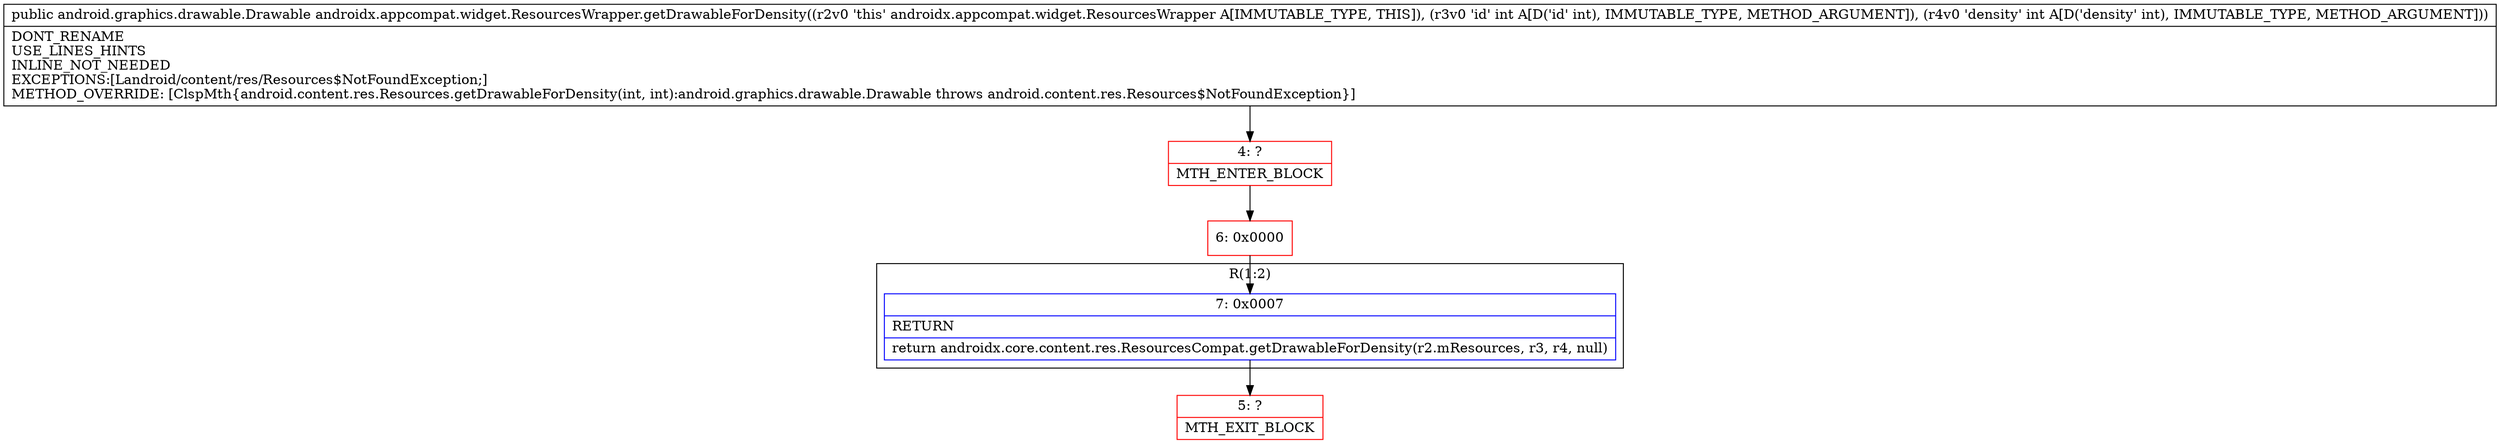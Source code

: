 digraph "CFG forandroidx.appcompat.widget.ResourcesWrapper.getDrawableForDensity(II)Landroid\/graphics\/drawable\/Drawable;" {
subgraph cluster_Region_609357492 {
label = "R(1:2)";
node [shape=record,color=blue];
Node_7 [shape=record,label="{7\:\ 0x0007|RETURN\l|return androidx.core.content.res.ResourcesCompat.getDrawableForDensity(r2.mResources, r3, r4, null)\l}"];
}
Node_4 [shape=record,color=red,label="{4\:\ ?|MTH_ENTER_BLOCK\l}"];
Node_6 [shape=record,color=red,label="{6\:\ 0x0000}"];
Node_5 [shape=record,color=red,label="{5\:\ ?|MTH_EXIT_BLOCK\l}"];
MethodNode[shape=record,label="{public android.graphics.drawable.Drawable androidx.appcompat.widget.ResourcesWrapper.getDrawableForDensity((r2v0 'this' androidx.appcompat.widget.ResourcesWrapper A[IMMUTABLE_TYPE, THIS]), (r3v0 'id' int A[D('id' int), IMMUTABLE_TYPE, METHOD_ARGUMENT]), (r4v0 'density' int A[D('density' int), IMMUTABLE_TYPE, METHOD_ARGUMENT]))  | DONT_RENAME\lUSE_LINES_HINTS\lINLINE_NOT_NEEDED\lEXCEPTIONS:[Landroid\/content\/res\/Resources$NotFoundException;]\lMETHOD_OVERRIDE: [ClspMth\{android.content.res.Resources.getDrawableForDensity(int, int):android.graphics.drawable.Drawable throws android.content.res.Resources$NotFoundException\}]\l}"];
MethodNode -> Node_4;Node_7 -> Node_5;
Node_4 -> Node_6;
Node_6 -> Node_7;
}

